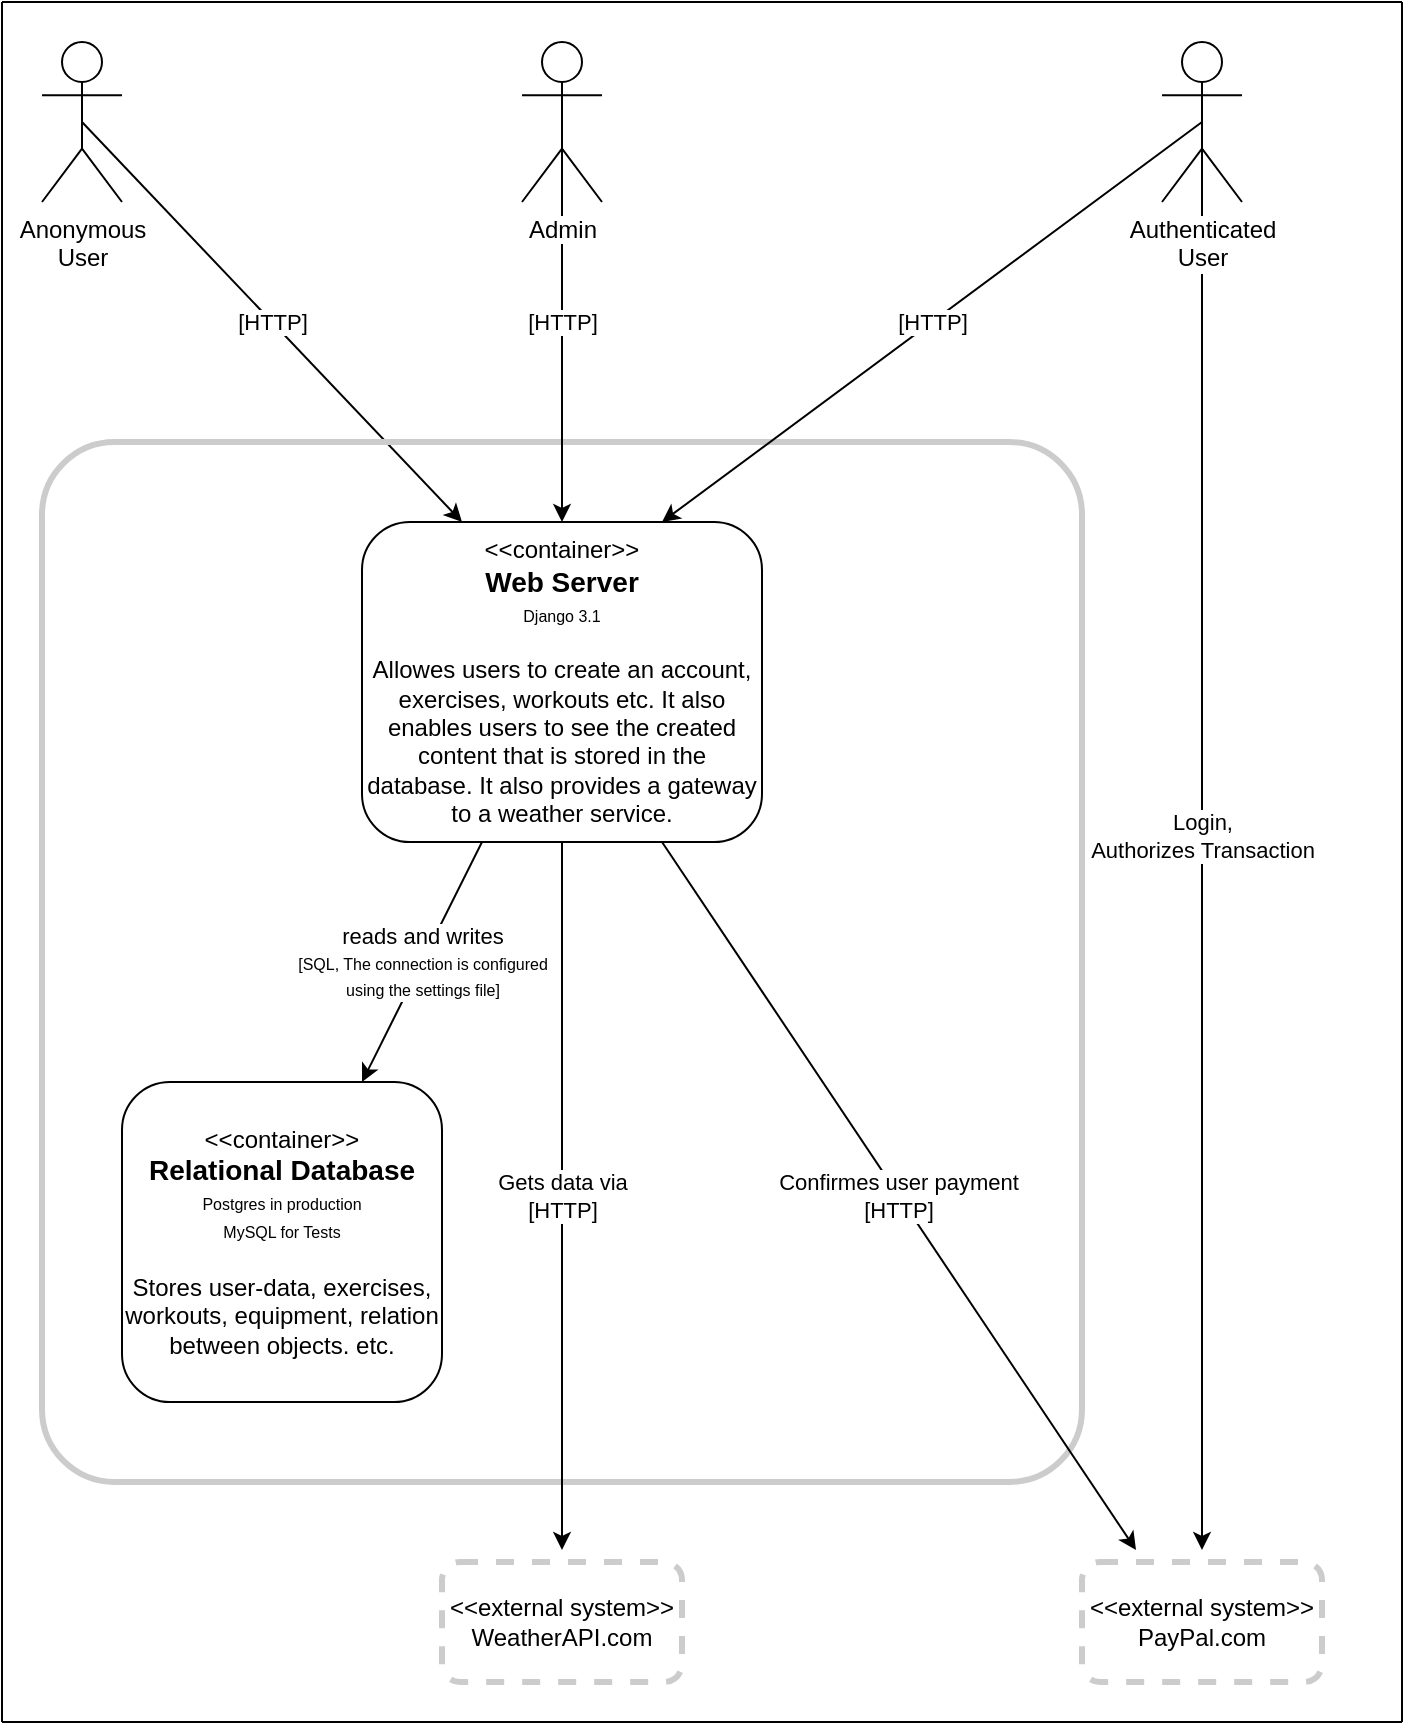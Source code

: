 <mxfile version="12.4.2" type="device" pages="1"><diagram id="Pz6WVJarTBZGhcMm-o6d" name="Page-1"><mxGraphModel dx="1024" dy="601" grid="1" gridSize="10" guides="1" tooltips="1" connect="1" arrows="1" fold="1" page="1" pageScale="1" pageWidth="850" pageHeight="1100" math="0" shadow="0"><root><mxCell id="0"/><mxCell id="1" parent="0"/><mxCell id="RhDNWrl9i92TVoxfRHz5-22" value="[HTTP]" style="edgeStyle=none;rounded=0;orthogonalLoop=1;jettySize=auto;html=1;exitX=0.5;exitY=0.5;exitDx=0;exitDy=0;exitPerimeter=0;entryX=0.25;entryY=0;entryDx=0;entryDy=0;strokeColor=#000000;" parent="1" source="RhDNWrl9i92TVoxfRHz5-6" target="RhDNWrl9i92TVoxfRHz5-16" edge="1"><mxGeometry relative="1" as="geometry"/></mxCell><mxCell id="RhDNWrl9i92TVoxfRHz5-6" value="Anonymous&lt;br&gt;User" style="shape=umlActor;verticalLabelPosition=bottom;labelBackgroundColor=#ffffff;verticalAlign=top;html=1;" parent="1" vertex="1"><mxGeometry x="40" y="40" width="40" height="80" as="geometry"/></mxCell><mxCell id="RhDNWrl9i92TVoxfRHz5-8" value="" style="endArrow=none;html=1;" parent="1" edge="1"><mxGeometry width="50" height="50" relative="1" as="geometry"><mxPoint x="20" y="880" as="sourcePoint"/><mxPoint x="20" y="20" as="targetPoint"/></mxGeometry></mxCell><mxCell id="RhDNWrl9i92TVoxfRHz5-11" value="" style="rounded=1;whiteSpace=wrap;html=1;gradientColor=none;fillColor=none;arcSize=7;strokeWidth=3;strokeColor=#CCCCCC;" parent="1" vertex="1"><mxGeometry x="40" y="240" width="520" height="520" as="geometry"/></mxCell><mxCell id="RhDNWrl9i92TVoxfRHz5-24" value="[HTTP]" style="edgeStyle=none;rounded=0;orthogonalLoop=1;jettySize=auto;html=1;exitX=0.5;exitY=0.5;exitDx=0;exitDy=0;exitPerimeter=0;strokeColor=#000000;entryX=0.75;entryY=0;entryDx=0;entryDy=0;" parent="1" source="RhDNWrl9i92TVoxfRHz5-13" target="RhDNWrl9i92TVoxfRHz5-16" edge="1"><mxGeometry relative="1" as="geometry"><mxPoint x="520" y="170" as="targetPoint"/></mxGeometry></mxCell><mxCell id="8OBYL8OtNxf5uP2nAzGL-3" value="Login,&lt;br&gt;Authorizes Transaction" style="edgeStyle=none;rounded=0;orthogonalLoop=1;jettySize=auto;html=1;exitX=0.5;exitY=0.5;exitDx=0;exitDy=0;exitPerimeter=0;entryX=0.5;entryY=0;entryDx=0;entryDy=0;" edge="1" parent="1" source="RhDNWrl9i92TVoxfRHz5-13" target="8OBYL8OtNxf5uP2nAzGL-1"><mxGeometry relative="1" as="geometry"/></mxCell><mxCell id="RhDNWrl9i92TVoxfRHz5-13" value="Authenticated&lt;br&gt;User" style="shape=umlActor;verticalLabelPosition=bottom;labelBackgroundColor=#ffffff;verticalAlign=top;html=1;outlineConnect=0;fillColor=none;gradientColor=none;" parent="1" vertex="1"><mxGeometry x="600" y="40" width="40" height="80" as="geometry"/></mxCell><mxCell id="RhDNWrl9i92TVoxfRHz5-23" value="[HTTP]" style="edgeStyle=none;rounded=0;orthogonalLoop=1;jettySize=auto;html=1;exitX=0.5;exitY=0.5;exitDx=0;exitDy=0;exitPerimeter=0;entryX=0.5;entryY=0;entryDx=0;entryDy=0;strokeColor=#000000;" parent="1" source="RhDNWrl9i92TVoxfRHz5-14" target="RhDNWrl9i92TVoxfRHz5-16" edge="1"><mxGeometry relative="1" as="geometry"/></mxCell><mxCell id="RhDNWrl9i92TVoxfRHz5-14" value="Admin" style="shape=umlActor;verticalLabelPosition=bottom;labelBackgroundColor=#ffffff;verticalAlign=top;html=1;outlineConnect=0;fillColor=none;gradientColor=none;" parent="1" vertex="1"><mxGeometry x="280" y="40" width="40" height="80" as="geometry"/></mxCell><mxCell id="RhDNWrl9i92TVoxfRHz5-18" value="reads and writes&lt;br&gt;&lt;font style=&quot;font-size: 8px&quot;&gt;[SQL, The connection is configured&lt;br&gt;using the settings file]&lt;/font&gt;" style="rounded=0;orthogonalLoop=1;jettySize=auto;html=1;strokeColor=#000000;" parent="1" edge="1"><mxGeometry relative="1" as="geometry"><mxPoint x="260" y="440" as="sourcePoint"/><mxPoint x="200" y="560" as="targetPoint"/></mxGeometry></mxCell><mxCell id="RhDNWrl9i92TVoxfRHz5-20" value="Gets data via&lt;br&gt;[HTTP]" style="edgeStyle=none;rounded=0;orthogonalLoop=1;jettySize=auto;html=1;exitX=0.5;exitY=1;exitDx=0;exitDy=0;entryX=0.5;entryY=0;entryDx=0;entryDy=0;strokeColor=#000000;" parent="1" source="RhDNWrl9i92TVoxfRHz5-16" target="RhDNWrl9i92TVoxfRHz5-19" edge="1"><mxGeometry relative="1" as="geometry"/></mxCell><mxCell id="8OBYL8OtNxf5uP2nAzGL-2" value="Confirmes user payment&lt;br&gt;[HTTP]" style="rounded=0;orthogonalLoop=1;jettySize=auto;html=1;exitX=0.75;exitY=1;exitDx=0;exitDy=0;entryX=0.25;entryY=0;entryDx=0;entryDy=0;" edge="1" parent="1" source="RhDNWrl9i92TVoxfRHz5-16" target="8OBYL8OtNxf5uP2nAzGL-1"><mxGeometry relative="1" as="geometry"/></mxCell><mxCell id="RhDNWrl9i92TVoxfRHz5-16" value="&amp;lt;&amp;lt;container&amp;gt;&amp;gt;&lt;br&gt;&lt;b&gt;&lt;font style=&quot;font-size: 14px&quot;&gt;Web Server&lt;/font&gt;&lt;/b&gt;&lt;br&gt;&lt;font style=&quot;font-size: 8px&quot;&gt;Django&amp;nbsp;3.1&lt;/font&gt;&lt;br&gt;&lt;br&gt;Allowes users to create an account,&lt;br&gt;exercises, workouts etc. It also&lt;br&gt;enables users to see the created&lt;br&gt;content that is stored in the database. It also provides a gateway to a weather service." style="rounded=1;whiteSpace=wrap;html=1;fillColor=none;gradientColor=none;" parent="1" vertex="1"><mxGeometry x="200" y="280" width="200" height="160" as="geometry"/></mxCell><mxCell id="RhDNWrl9i92TVoxfRHz5-17" value="&amp;lt;&amp;lt;container&amp;gt;&amp;gt;&lt;br&gt;&lt;font style=&quot;font-size: 14px&quot;&gt;&lt;b&gt;Relational Database&lt;br&gt;&lt;/b&gt;&lt;/font&gt;&lt;font style=&quot;font-size: 12px&quot;&gt;&lt;span style=&quot;font-size: 8px&quot;&gt;Postgres in production&lt;br&gt;MySQL for Tests&lt;/span&gt;&lt;br&gt;&lt;br&gt;Stores user-data, exercises, workouts, equipment, relation between objects. etc.&lt;br&gt;&lt;/font&gt;" style="rounded=1;whiteSpace=wrap;html=1;fillColor=none;gradientColor=none;" parent="1" vertex="1"><mxGeometry x="80" y="560" width="160" height="160" as="geometry"/></mxCell><mxCell id="RhDNWrl9i92TVoxfRHz5-19" value="&amp;lt;&amp;lt;external system&amp;gt;&amp;gt;&lt;br&gt;WeatherAPI.com" style="rounded=1;whiteSpace=wrap;html=1;fillColor=none;gradientColor=none;dashed=1;strokeWidth=3;perimeterSpacing=6;strokeColor=#CCCCCC;" parent="1" vertex="1"><mxGeometry x="240" y="800" width="120" height="60" as="geometry"/></mxCell><mxCell id="RhDNWrl9i92TVoxfRHz5-25" value="" style="endArrow=none;html=1;strokeColor=#000000;" parent="1" edge="1"><mxGeometry width="50" height="50" relative="1" as="geometry"><mxPoint x="20" y="880" as="sourcePoint"/><mxPoint x="720" y="880" as="targetPoint"/></mxGeometry></mxCell><mxCell id="RhDNWrl9i92TVoxfRHz5-26" value="" style="endArrow=none;html=1;strokeColor=#000000;" parent="1" edge="1"><mxGeometry width="50" height="50" relative="1" as="geometry"><mxPoint x="720" y="20" as="sourcePoint"/><mxPoint x="720" y="880" as="targetPoint"/></mxGeometry></mxCell><mxCell id="RhDNWrl9i92TVoxfRHz5-27" value="" style="endArrow=none;html=1;strokeColor=#000000;" parent="1" edge="1"><mxGeometry width="50" height="50" relative="1" as="geometry"><mxPoint x="20" y="20" as="sourcePoint"/><mxPoint x="720" y="20" as="targetPoint"/></mxGeometry></mxCell><mxCell id="8OBYL8OtNxf5uP2nAzGL-1" value="&amp;lt;&amp;lt;external system&amp;gt;&amp;gt;&lt;br&gt;PayPal.com" style="rounded=1;whiteSpace=wrap;html=1;fillColor=none;gradientColor=none;dashed=1;strokeWidth=3;perimeterSpacing=6;strokeColor=#CCCCCC;" vertex="1" parent="1"><mxGeometry x="560" y="800" width="120" height="60" as="geometry"/></mxCell></root></mxGraphModel></diagram></mxfile>